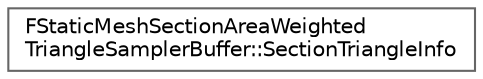 digraph "Graphical Class Hierarchy"
{
 // INTERACTIVE_SVG=YES
 // LATEX_PDF_SIZE
  bgcolor="transparent";
  edge [fontname=Helvetica,fontsize=10,labelfontname=Helvetica,labelfontsize=10];
  node [fontname=Helvetica,fontsize=10,shape=box,height=0.2,width=0.4];
  rankdir="LR";
  Node0 [id="Node000000",label="FStaticMeshSectionAreaWeighted\lTriangleSamplerBuffer::SectionTriangleInfo",height=0.2,width=0.4,color="grey40", fillcolor="white", style="filled",URL="$d2/d88/structFStaticMeshSectionAreaWeightedTriangleSamplerBuffer_1_1SectionTriangleInfo.html",tooltip=" "];
}
